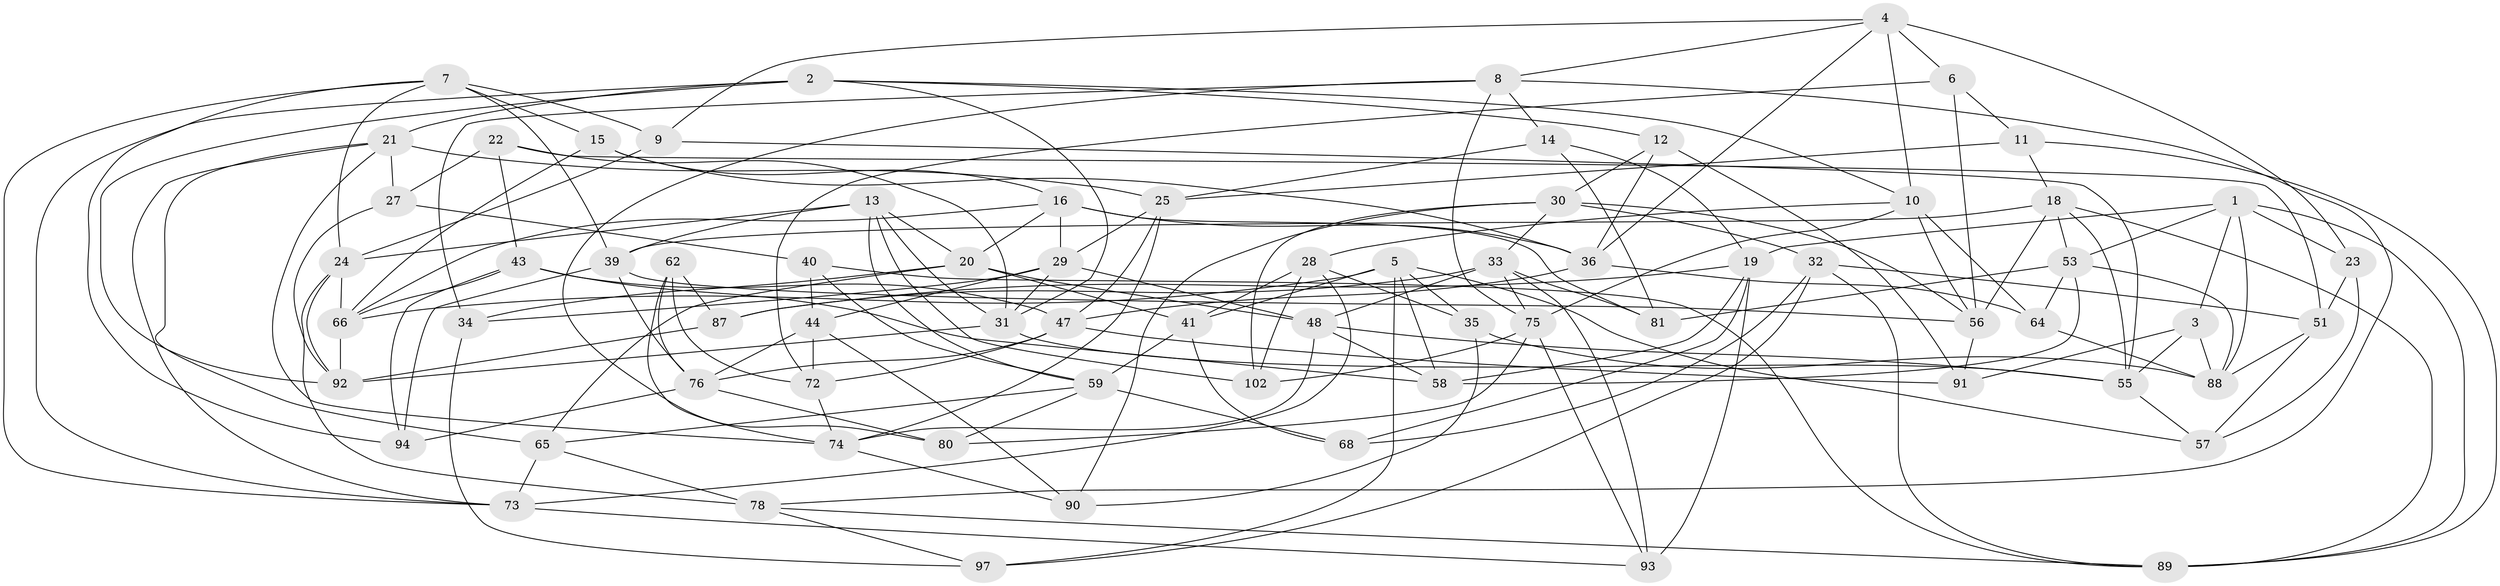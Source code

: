 // Generated by graph-tools (version 1.1) at 2025/24/03/03/25 07:24:26]
// undirected, 71 vertices, 182 edges
graph export_dot {
graph [start="1"]
  node [color=gray90,style=filled];
  1 [super="+26"];
  2 [super="+67"];
  3;
  4 [super="+107"];
  5 [super="+101"];
  6;
  7 [super="+17"];
  8 [super="+42"];
  9;
  10 [super="+45"];
  11;
  12;
  13 [super="+69"];
  14;
  15;
  16 [super="+109"];
  18 [super="+46"];
  19 [super="+54"];
  20 [super="+49"];
  21 [super="+50"];
  22;
  23;
  24 [super="+113"];
  25 [super="+37"];
  27;
  28 [super="+82"];
  29 [super="+60"];
  30 [super="+114"];
  31 [super="+52"];
  32 [super="+71"];
  33 [super="+38"];
  34;
  35;
  36 [super="+86"];
  39 [super="+104"];
  40;
  41 [super="+79"];
  43 [super="+85"];
  44 [super="+61"];
  47 [super="+70"];
  48 [super="+63"];
  51 [super="+112"];
  53 [super="+77"];
  55 [super="+100"];
  56 [super="+84"];
  57;
  58 [super="+115"];
  59 [super="+95"];
  62;
  64;
  65 [super="+106"];
  66 [super="+96"];
  68;
  72 [super="+110"];
  73 [super="+116"];
  74 [super="+111"];
  75 [super="+99"];
  76 [super="+103"];
  78 [super="+83"];
  80;
  81;
  87;
  88 [super="+108"];
  89 [super="+105"];
  90;
  91;
  92 [super="+98"];
  93;
  94;
  97;
  102;
  1 -- 53;
  1 -- 3;
  1 -- 88;
  1 -- 19;
  1 -- 23;
  1 -- 89;
  2 -- 12;
  2 -- 31;
  2 -- 10;
  2 -- 92;
  2 -- 21;
  2 -- 73;
  3 -- 91;
  3 -- 88;
  3 -- 55;
  4 -- 36;
  4 -- 23;
  4 -- 10;
  4 -- 8;
  4 -- 9;
  4 -- 6;
  5 -- 41;
  5 -- 97;
  5 -- 35;
  5 -- 57;
  5 -- 66;
  5 -- 58;
  6 -- 11;
  6 -- 72;
  6 -- 56;
  7 -- 24;
  7 -- 9;
  7 -- 39;
  7 -- 15;
  7 -- 94;
  7 -- 73;
  8 -- 14;
  8 -- 75;
  8 -- 34;
  8 -- 80;
  8 -- 78;
  9 -- 55;
  9 -- 24;
  10 -- 28;
  10 -- 56;
  10 -- 64;
  10 -- 75;
  11 -- 18;
  11 -- 25;
  11 -- 89;
  12 -- 91;
  12 -- 30;
  12 -- 36;
  13 -- 20;
  13 -- 31;
  13 -- 24;
  13 -- 59;
  13 -- 102;
  13 -- 39;
  14 -- 25;
  14 -- 81;
  14 -- 19;
  15 -- 16;
  15 -- 36;
  15 -- 66;
  16 -- 81;
  16 -- 29;
  16 -- 66;
  16 -- 20;
  16 -- 36;
  18 -- 39;
  18 -- 56;
  18 -- 89;
  18 -- 53;
  18 -- 55;
  19 -- 87;
  19 -- 58;
  19 -- 68;
  19 -- 93;
  20 -- 48;
  20 -- 65;
  20 -- 34;
  20 -- 41;
  21 -- 27;
  21 -- 73;
  21 -- 25;
  21 -- 74;
  21 -- 65;
  22 -- 51;
  22 -- 27;
  22 -- 31;
  22 -- 43;
  23 -- 57;
  23 -- 51;
  24 -- 66;
  24 -- 92;
  24 -- 78;
  25 -- 47;
  25 -- 29;
  25 -- 74;
  27 -- 40;
  27 -- 92;
  28 -- 35;
  28 -- 73;
  28 -- 102;
  28 -- 41 [weight=2];
  29 -- 34;
  29 -- 48;
  29 -- 31;
  29 -- 44;
  30 -- 90;
  30 -- 102;
  30 -- 32;
  30 -- 56;
  30 -- 33;
  31 -- 55;
  31 -- 92;
  32 -- 68;
  32 -- 97;
  32 -- 51 [weight=2];
  32 -- 89;
  33 -- 48;
  33 -- 75;
  33 -- 81;
  33 -- 93;
  33 -- 87;
  34 -- 97;
  35 -- 90;
  35 -- 88;
  36 -- 64;
  36 -- 47;
  39 -- 76;
  39 -- 56;
  39 -- 94;
  40 -- 89;
  40 -- 44;
  40 -- 59;
  41 -- 59;
  41 -- 68;
  43 -- 58 [weight=2];
  43 -- 94;
  43 -- 66;
  43 -- 47;
  44 -- 72 [weight=2];
  44 -- 90;
  44 -- 76;
  47 -- 76;
  47 -- 72;
  47 -- 91;
  48 -- 58;
  48 -- 74;
  48 -- 55;
  51 -- 57;
  51 -- 88;
  53 -- 81;
  53 -- 64;
  53 -- 58;
  53 -- 88;
  55 -- 57;
  56 -- 91;
  59 -- 68;
  59 -- 80;
  59 -- 65;
  62 -- 76;
  62 -- 87;
  62 -- 72;
  62 -- 74;
  64 -- 88;
  65 -- 78 [weight=2];
  65 -- 73;
  66 -- 92;
  72 -- 74;
  73 -- 93;
  74 -- 90;
  75 -- 80;
  75 -- 93;
  75 -- 102;
  76 -- 80;
  76 -- 94;
  78 -- 97;
  78 -- 89;
  87 -- 92;
}
